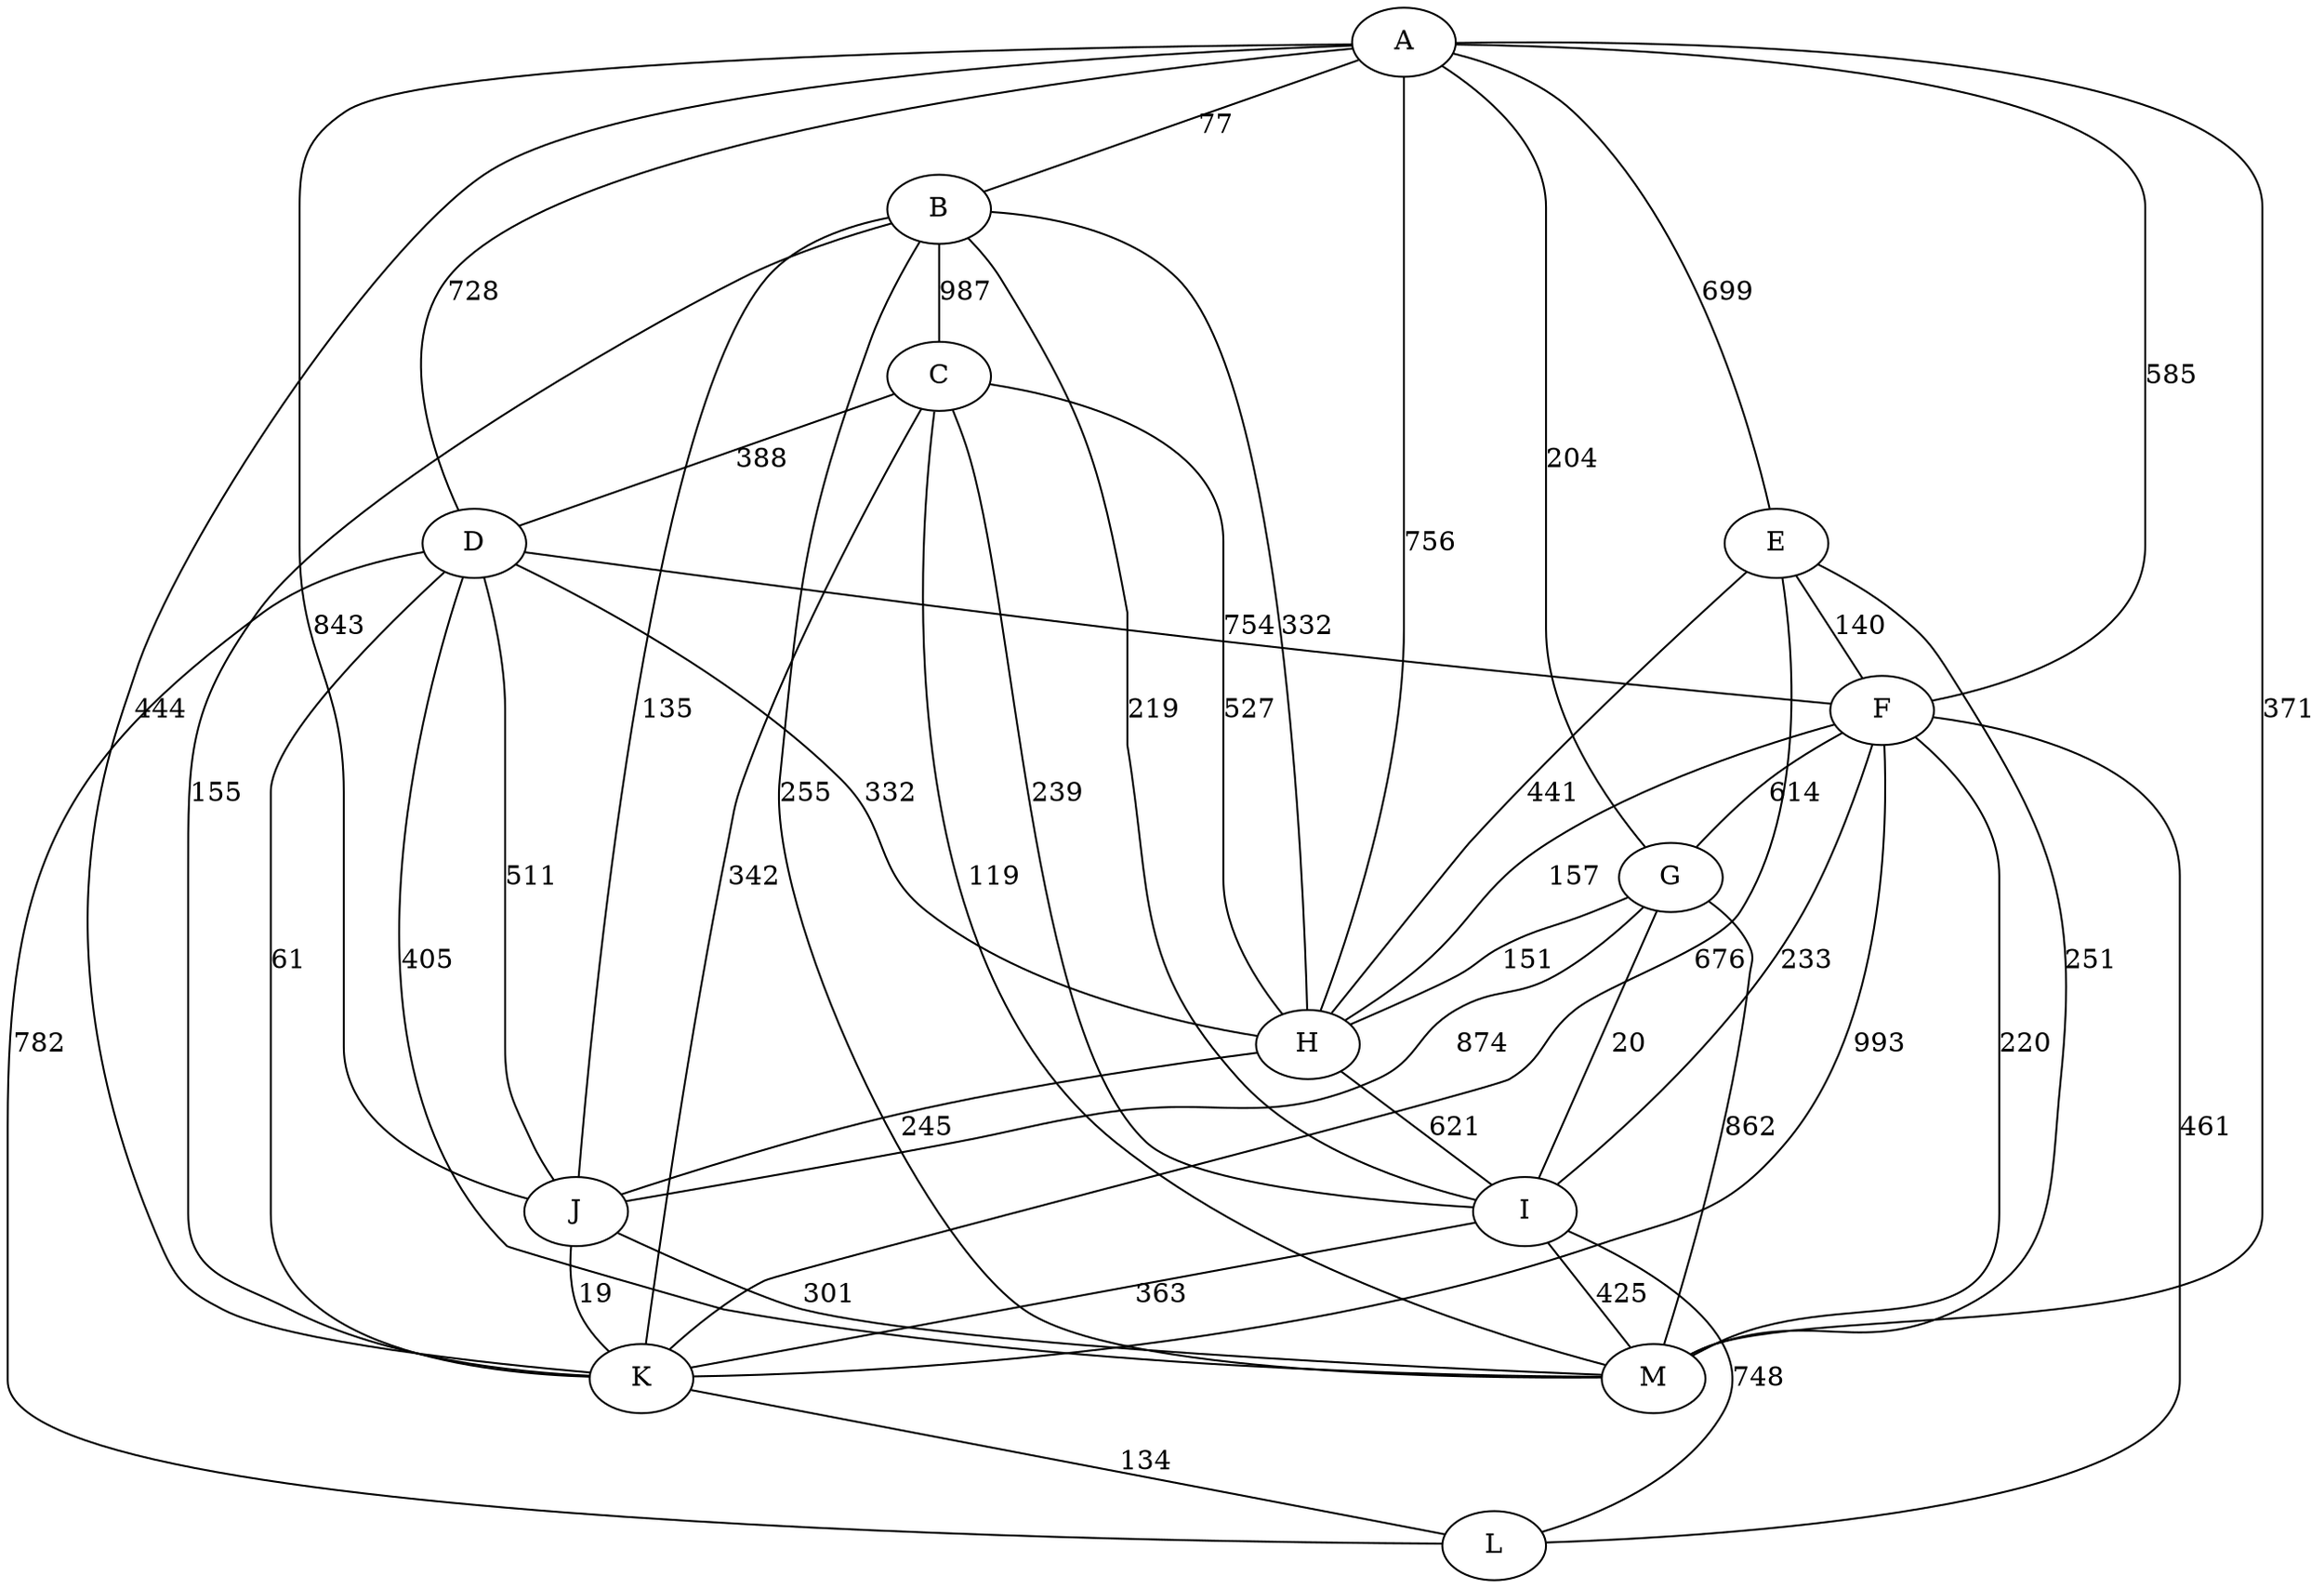 graph G {
  A -- B [label="77"];
  A -- D [label="728"];
  A -- E [label="699"];
  A -- F [label="585"];
  A -- G [label="204"];
  A -- H [label="756"];
  A -- J [label="843"];
  A -- K [label="444"];
  A -- M [label="371"];
  B -- C [label="987"];
  B -- H [label="332"];
  B -- I [label="219"];
  B -- J [label="135"];
  B -- K [label="155"];
  B -- M [label="255"];
  C -- D [label="388"];
  C -- H [label="527"];
  C -- I [label="239"];
  C -- K [label="342"];
  C -- M [label="119"];
  D -- F [label="754"];
  D -- H [label="332"];
  D -- J [label="511"];
  D -- K [label="61"];
  D -- L [label="782"];
  D -- M [label="405"];
  E -- F [label="140"];
  E -- H [label="441"];
  E -- K [label="676"];
  E -- M [label="251"];
  F -- G [label="614"];
  F -- H [label="157"];
  F -- I [label="233"];
  F -- K [label="993"];
  F -- L [label="461"];
  F -- M [label="220"];
  G -- H [label="151"];
  G -- I [label="20"];
  G -- J [label="874"];
  G -- M [label="862"];
  H -- I [label="621"];
  H -- J [label="245"];
  I -- K [label="363"];
  I -- L [label="748"];
  I -- M [label="425"];
  J -- K [label="19"];
  J -- M [label="301"];
  K -- L [label="134"];
}
